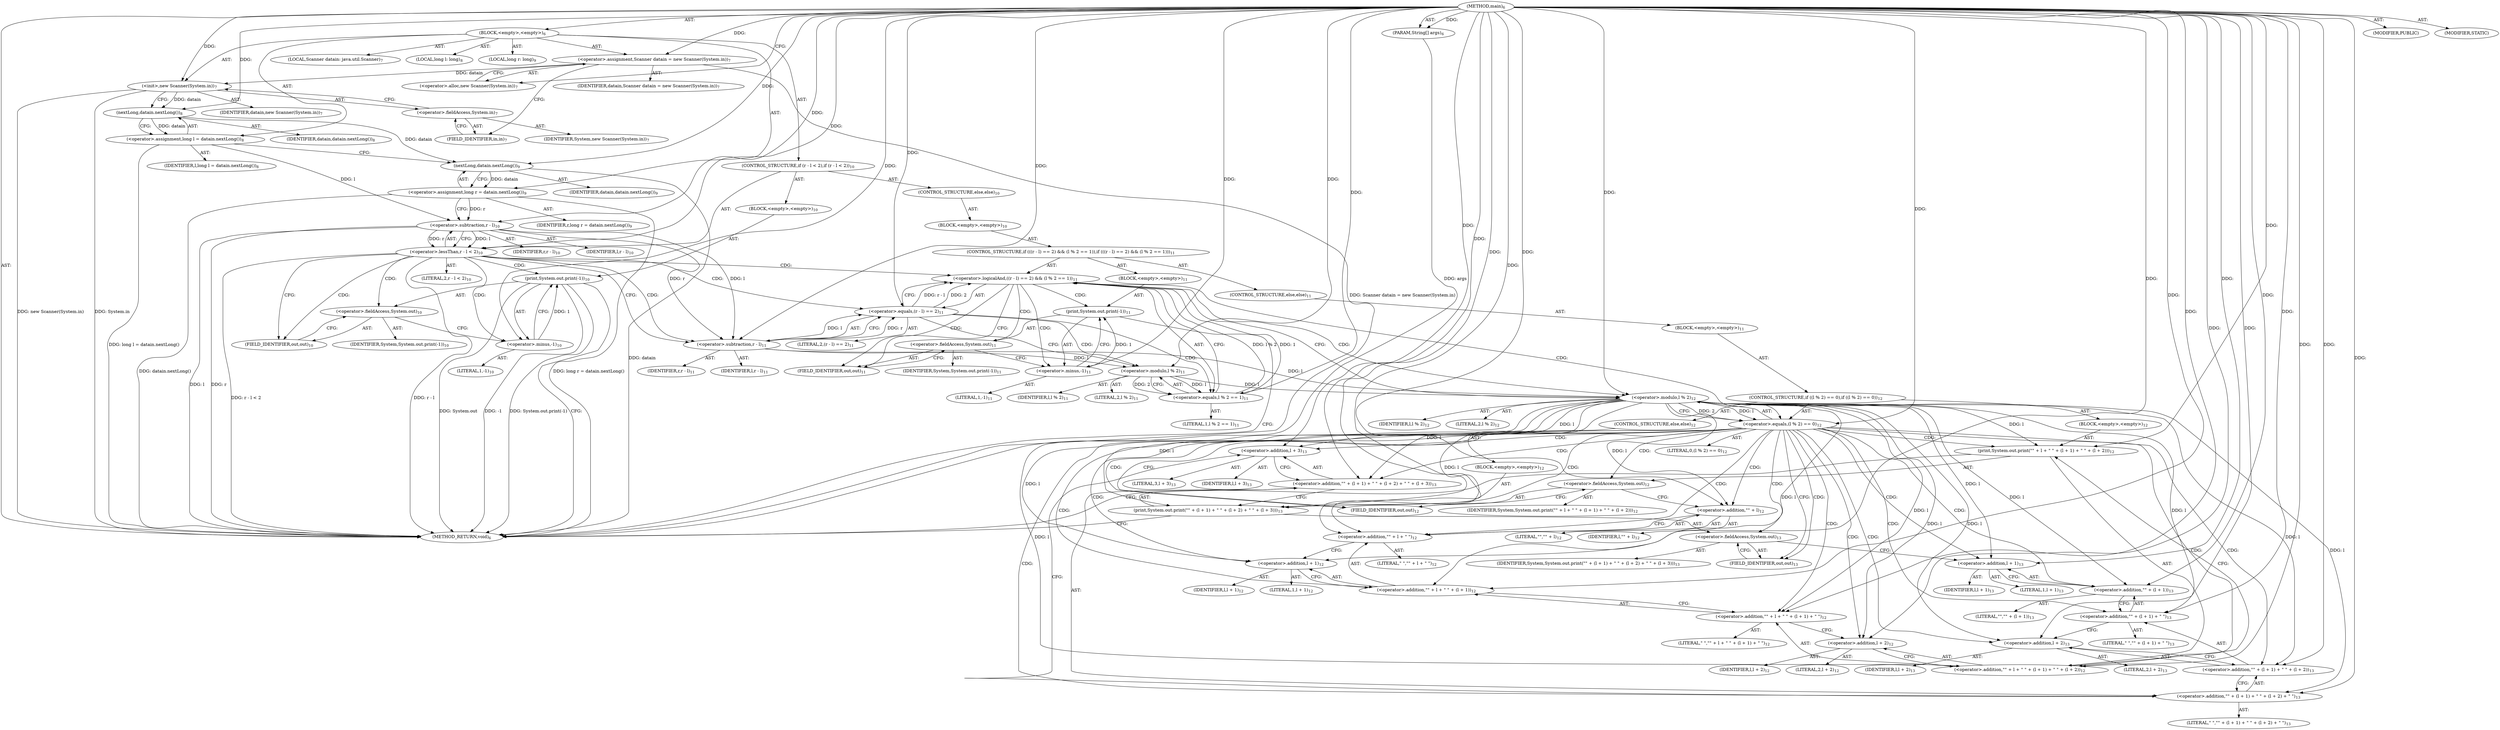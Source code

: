 digraph "main" {  
"19" [label = <(METHOD,main)<SUB>6</SUB>> ]
"20" [label = <(PARAM,String[] args)<SUB>6</SUB>> ]
"21" [label = <(BLOCK,&lt;empty&gt;,&lt;empty&gt;)<SUB>6</SUB>> ]
"4" [label = <(LOCAL,Scanner datain: java.util.Scanner)<SUB>7</SUB>> ]
"22" [label = <(&lt;operator&gt;.assignment,Scanner datain = new Scanner(System.in))<SUB>7</SUB>> ]
"23" [label = <(IDENTIFIER,datain,Scanner datain = new Scanner(System.in))<SUB>7</SUB>> ]
"24" [label = <(&lt;operator&gt;.alloc,new Scanner(System.in))<SUB>7</SUB>> ]
"25" [label = <(&lt;init&gt;,new Scanner(System.in))<SUB>7</SUB>> ]
"3" [label = <(IDENTIFIER,datain,new Scanner(System.in))<SUB>7</SUB>> ]
"26" [label = <(&lt;operator&gt;.fieldAccess,System.in)<SUB>7</SUB>> ]
"27" [label = <(IDENTIFIER,System,new Scanner(System.in))<SUB>7</SUB>> ]
"28" [label = <(FIELD_IDENTIFIER,in,in)<SUB>7</SUB>> ]
"29" [label = <(LOCAL,long l: long)<SUB>8</SUB>> ]
"30" [label = <(&lt;operator&gt;.assignment,long l = datain.nextLong())<SUB>8</SUB>> ]
"31" [label = <(IDENTIFIER,l,long l = datain.nextLong())<SUB>8</SUB>> ]
"32" [label = <(nextLong,datain.nextLong())<SUB>8</SUB>> ]
"33" [label = <(IDENTIFIER,datain,datain.nextLong())<SUB>8</SUB>> ]
"34" [label = <(LOCAL,long r: long)<SUB>9</SUB>> ]
"35" [label = <(&lt;operator&gt;.assignment,long r = datain.nextLong())<SUB>9</SUB>> ]
"36" [label = <(IDENTIFIER,r,long r = datain.nextLong())<SUB>9</SUB>> ]
"37" [label = <(nextLong,datain.nextLong())<SUB>9</SUB>> ]
"38" [label = <(IDENTIFIER,datain,datain.nextLong())<SUB>9</SUB>> ]
"39" [label = <(CONTROL_STRUCTURE,if (r - l &lt; 2),if (r - l &lt; 2))<SUB>10</SUB>> ]
"40" [label = <(&lt;operator&gt;.lessThan,r - l &lt; 2)<SUB>10</SUB>> ]
"41" [label = <(&lt;operator&gt;.subtraction,r - l)<SUB>10</SUB>> ]
"42" [label = <(IDENTIFIER,r,r - l)<SUB>10</SUB>> ]
"43" [label = <(IDENTIFIER,l,r - l)<SUB>10</SUB>> ]
"44" [label = <(LITERAL,2,r - l &lt; 2)<SUB>10</SUB>> ]
"45" [label = <(BLOCK,&lt;empty&gt;,&lt;empty&gt;)<SUB>10</SUB>> ]
"46" [label = <(print,System.out.print(-1))<SUB>10</SUB>> ]
"47" [label = <(&lt;operator&gt;.fieldAccess,System.out)<SUB>10</SUB>> ]
"48" [label = <(IDENTIFIER,System,System.out.print(-1))<SUB>10</SUB>> ]
"49" [label = <(FIELD_IDENTIFIER,out,out)<SUB>10</SUB>> ]
"50" [label = <(&lt;operator&gt;.minus,-1)<SUB>10</SUB>> ]
"51" [label = <(LITERAL,1,-1)<SUB>10</SUB>> ]
"52" [label = <(CONTROL_STRUCTURE,else,else)<SUB>10</SUB>> ]
"53" [label = <(BLOCK,&lt;empty&gt;,&lt;empty&gt;)<SUB>10</SUB>> ]
"54" [label = <(CONTROL_STRUCTURE,if (((r - l) == 2) &amp;&amp; (l % 2 == 1)),if (((r - l) == 2) &amp;&amp; (l % 2 == 1)))<SUB>11</SUB>> ]
"55" [label = <(&lt;operator&gt;.logicalAnd,((r - l) == 2) &amp;&amp; (l % 2 == 1))<SUB>11</SUB>> ]
"56" [label = <(&lt;operator&gt;.equals,(r - l) == 2)<SUB>11</SUB>> ]
"57" [label = <(&lt;operator&gt;.subtraction,r - l)<SUB>11</SUB>> ]
"58" [label = <(IDENTIFIER,r,r - l)<SUB>11</SUB>> ]
"59" [label = <(IDENTIFIER,l,r - l)<SUB>11</SUB>> ]
"60" [label = <(LITERAL,2,(r - l) == 2)<SUB>11</SUB>> ]
"61" [label = <(&lt;operator&gt;.equals,l % 2 == 1)<SUB>11</SUB>> ]
"62" [label = <(&lt;operator&gt;.modulo,l % 2)<SUB>11</SUB>> ]
"63" [label = <(IDENTIFIER,l,l % 2)<SUB>11</SUB>> ]
"64" [label = <(LITERAL,2,l % 2)<SUB>11</SUB>> ]
"65" [label = <(LITERAL,1,l % 2 == 1)<SUB>11</SUB>> ]
"66" [label = <(BLOCK,&lt;empty&gt;,&lt;empty&gt;)<SUB>11</SUB>> ]
"67" [label = <(print,System.out.print(-1))<SUB>11</SUB>> ]
"68" [label = <(&lt;operator&gt;.fieldAccess,System.out)<SUB>11</SUB>> ]
"69" [label = <(IDENTIFIER,System,System.out.print(-1))<SUB>11</SUB>> ]
"70" [label = <(FIELD_IDENTIFIER,out,out)<SUB>11</SUB>> ]
"71" [label = <(&lt;operator&gt;.minus,-1)<SUB>11</SUB>> ]
"72" [label = <(LITERAL,1,-1)<SUB>11</SUB>> ]
"73" [label = <(CONTROL_STRUCTURE,else,else)<SUB>11</SUB>> ]
"74" [label = <(BLOCK,&lt;empty&gt;,&lt;empty&gt;)<SUB>11</SUB>> ]
"75" [label = <(CONTROL_STRUCTURE,if ((l % 2) == 0),if ((l % 2) == 0))<SUB>12</SUB>> ]
"76" [label = <(&lt;operator&gt;.equals,(l % 2) == 0)<SUB>12</SUB>> ]
"77" [label = <(&lt;operator&gt;.modulo,l % 2)<SUB>12</SUB>> ]
"78" [label = <(IDENTIFIER,l,l % 2)<SUB>12</SUB>> ]
"79" [label = <(LITERAL,2,l % 2)<SUB>12</SUB>> ]
"80" [label = <(LITERAL,0,(l % 2) == 0)<SUB>12</SUB>> ]
"81" [label = <(BLOCK,&lt;empty&gt;,&lt;empty&gt;)<SUB>12</SUB>> ]
"82" [label = <(print,System.out.print(&quot;&quot; + l + &quot; &quot; + (l + 1) + &quot; &quot; + (l + 2)))<SUB>12</SUB>> ]
"83" [label = <(&lt;operator&gt;.fieldAccess,System.out)<SUB>12</SUB>> ]
"84" [label = <(IDENTIFIER,System,System.out.print(&quot;&quot; + l + &quot; &quot; + (l + 1) + &quot; &quot; + (l + 2)))<SUB>12</SUB>> ]
"85" [label = <(FIELD_IDENTIFIER,out,out)<SUB>12</SUB>> ]
"86" [label = <(&lt;operator&gt;.addition,&quot;&quot; + l + &quot; &quot; + (l + 1) + &quot; &quot; + (l + 2))<SUB>12</SUB>> ]
"87" [label = <(&lt;operator&gt;.addition,&quot;&quot; + l + &quot; &quot; + (l + 1) + &quot; &quot;)<SUB>12</SUB>> ]
"88" [label = <(&lt;operator&gt;.addition,&quot;&quot; + l + &quot; &quot; + (l + 1))<SUB>12</SUB>> ]
"89" [label = <(&lt;operator&gt;.addition,&quot;&quot; + l + &quot; &quot;)<SUB>12</SUB>> ]
"90" [label = <(&lt;operator&gt;.addition,&quot;&quot; + l)<SUB>12</SUB>> ]
"91" [label = <(LITERAL,&quot;&quot;,&quot;&quot; + l)<SUB>12</SUB>> ]
"92" [label = <(IDENTIFIER,l,&quot;&quot; + l)<SUB>12</SUB>> ]
"93" [label = <(LITERAL,&quot; &quot;,&quot;&quot; + l + &quot; &quot;)<SUB>12</SUB>> ]
"94" [label = <(&lt;operator&gt;.addition,l + 1)<SUB>12</SUB>> ]
"95" [label = <(IDENTIFIER,l,l + 1)<SUB>12</SUB>> ]
"96" [label = <(LITERAL,1,l + 1)<SUB>12</SUB>> ]
"97" [label = <(LITERAL,&quot; &quot;,&quot;&quot; + l + &quot; &quot; + (l + 1) + &quot; &quot;)<SUB>12</SUB>> ]
"98" [label = <(&lt;operator&gt;.addition,l + 2)<SUB>12</SUB>> ]
"99" [label = <(IDENTIFIER,l,l + 2)<SUB>12</SUB>> ]
"100" [label = <(LITERAL,2,l + 2)<SUB>12</SUB>> ]
"101" [label = <(CONTROL_STRUCTURE,else,else)<SUB>12</SUB>> ]
"102" [label = <(BLOCK,&lt;empty&gt;,&lt;empty&gt;)<SUB>12</SUB>> ]
"103" [label = <(print,System.out.print(&quot;&quot; + (l + 1) + &quot; &quot; + (l + 2) + &quot; &quot; + (l + 3)))<SUB>13</SUB>> ]
"104" [label = <(&lt;operator&gt;.fieldAccess,System.out)<SUB>13</SUB>> ]
"105" [label = <(IDENTIFIER,System,System.out.print(&quot;&quot; + (l + 1) + &quot; &quot; + (l + 2) + &quot; &quot; + (l + 3)))<SUB>13</SUB>> ]
"106" [label = <(FIELD_IDENTIFIER,out,out)<SUB>13</SUB>> ]
"107" [label = <(&lt;operator&gt;.addition,&quot;&quot; + (l + 1) + &quot; &quot; + (l + 2) + &quot; &quot; + (l + 3))<SUB>13</SUB>> ]
"108" [label = <(&lt;operator&gt;.addition,&quot;&quot; + (l + 1) + &quot; &quot; + (l + 2) + &quot; &quot;)<SUB>13</SUB>> ]
"109" [label = <(&lt;operator&gt;.addition,&quot;&quot; + (l + 1) + &quot; &quot; + (l + 2))<SUB>13</SUB>> ]
"110" [label = <(&lt;operator&gt;.addition,&quot;&quot; + (l + 1) + &quot; &quot;)<SUB>13</SUB>> ]
"111" [label = <(&lt;operator&gt;.addition,&quot;&quot; + (l + 1))<SUB>13</SUB>> ]
"112" [label = <(LITERAL,&quot;&quot;,&quot;&quot; + (l + 1))<SUB>13</SUB>> ]
"113" [label = <(&lt;operator&gt;.addition,l + 1)<SUB>13</SUB>> ]
"114" [label = <(IDENTIFIER,l,l + 1)<SUB>13</SUB>> ]
"115" [label = <(LITERAL,1,l + 1)<SUB>13</SUB>> ]
"116" [label = <(LITERAL,&quot; &quot;,&quot;&quot; + (l + 1) + &quot; &quot;)<SUB>13</SUB>> ]
"117" [label = <(&lt;operator&gt;.addition,l + 2)<SUB>13</SUB>> ]
"118" [label = <(IDENTIFIER,l,l + 2)<SUB>13</SUB>> ]
"119" [label = <(LITERAL,2,l + 2)<SUB>13</SUB>> ]
"120" [label = <(LITERAL,&quot; &quot;,&quot;&quot; + (l + 1) + &quot; &quot; + (l + 2) + &quot; &quot;)<SUB>13</SUB>> ]
"121" [label = <(&lt;operator&gt;.addition,l + 3)<SUB>13</SUB>> ]
"122" [label = <(IDENTIFIER,l,l + 3)<SUB>13</SUB>> ]
"123" [label = <(LITERAL,3,l + 3)<SUB>13</SUB>> ]
"124" [label = <(MODIFIER,PUBLIC)> ]
"125" [label = <(MODIFIER,STATIC)> ]
"126" [label = <(METHOD_RETURN,void)<SUB>6</SUB>> ]
  "19" -> "20"  [ label = "AST: "] 
  "19" -> "21"  [ label = "AST: "] 
  "19" -> "124"  [ label = "AST: "] 
  "19" -> "125"  [ label = "AST: "] 
  "19" -> "126"  [ label = "AST: "] 
  "21" -> "4"  [ label = "AST: "] 
  "21" -> "22"  [ label = "AST: "] 
  "21" -> "25"  [ label = "AST: "] 
  "21" -> "29"  [ label = "AST: "] 
  "21" -> "30"  [ label = "AST: "] 
  "21" -> "34"  [ label = "AST: "] 
  "21" -> "35"  [ label = "AST: "] 
  "21" -> "39"  [ label = "AST: "] 
  "22" -> "23"  [ label = "AST: "] 
  "22" -> "24"  [ label = "AST: "] 
  "25" -> "3"  [ label = "AST: "] 
  "25" -> "26"  [ label = "AST: "] 
  "26" -> "27"  [ label = "AST: "] 
  "26" -> "28"  [ label = "AST: "] 
  "30" -> "31"  [ label = "AST: "] 
  "30" -> "32"  [ label = "AST: "] 
  "32" -> "33"  [ label = "AST: "] 
  "35" -> "36"  [ label = "AST: "] 
  "35" -> "37"  [ label = "AST: "] 
  "37" -> "38"  [ label = "AST: "] 
  "39" -> "40"  [ label = "AST: "] 
  "39" -> "45"  [ label = "AST: "] 
  "39" -> "52"  [ label = "AST: "] 
  "40" -> "41"  [ label = "AST: "] 
  "40" -> "44"  [ label = "AST: "] 
  "41" -> "42"  [ label = "AST: "] 
  "41" -> "43"  [ label = "AST: "] 
  "45" -> "46"  [ label = "AST: "] 
  "46" -> "47"  [ label = "AST: "] 
  "46" -> "50"  [ label = "AST: "] 
  "47" -> "48"  [ label = "AST: "] 
  "47" -> "49"  [ label = "AST: "] 
  "50" -> "51"  [ label = "AST: "] 
  "52" -> "53"  [ label = "AST: "] 
  "53" -> "54"  [ label = "AST: "] 
  "54" -> "55"  [ label = "AST: "] 
  "54" -> "66"  [ label = "AST: "] 
  "54" -> "73"  [ label = "AST: "] 
  "55" -> "56"  [ label = "AST: "] 
  "55" -> "61"  [ label = "AST: "] 
  "56" -> "57"  [ label = "AST: "] 
  "56" -> "60"  [ label = "AST: "] 
  "57" -> "58"  [ label = "AST: "] 
  "57" -> "59"  [ label = "AST: "] 
  "61" -> "62"  [ label = "AST: "] 
  "61" -> "65"  [ label = "AST: "] 
  "62" -> "63"  [ label = "AST: "] 
  "62" -> "64"  [ label = "AST: "] 
  "66" -> "67"  [ label = "AST: "] 
  "67" -> "68"  [ label = "AST: "] 
  "67" -> "71"  [ label = "AST: "] 
  "68" -> "69"  [ label = "AST: "] 
  "68" -> "70"  [ label = "AST: "] 
  "71" -> "72"  [ label = "AST: "] 
  "73" -> "74"  [ label = "AST: "] 
  "74" -> "75"  [ label = "AST: "] 
  "75" -> "76"  [ label = "AST: "] 
  "75" -> "81"  [ label = "AST: "] 
  "75" -> "101"  [ label = "AST: "] 
  "76" -> "77"  [ label = "AST: "] 
  "76" -> "80"  [ label = "AST: "] 
  "77" -> "78"  [ label = "AST: "] 
  "77" -> "79"  [ label = "AST: "] 
  "81" -> "82"  [ label = "AST: "] 
  "82" -> "83"  [ label = "AST: "] 
  "82" -> "86"  [ label = "AST: "] 
  "83" -> "84"  [ label = "AST: "] 
  "83" -> "85"  [ label = "AST: "] 
  "86" -> "87"  [ label = "AST: "] 
  "86" -> "98"  [ label = "AST: "] 
  "87" -> "88"  [ label = "AST: "] 
  "87" -> "97"  [ label = "AST: "] 
  "88" -> "89"  [ label = "AST: "] 
  "88" -> "94"  [ label = "AST: "] 
  "89" -> "90"  [ label = "AST: "] 
  "89" -> "93"  [ label = "AST: "] 
  "90" -> "91"  [ label = "AST: "] 
  "90" -> "92"  [ label = "AST: "] 
  "94" -> "95"  [ label = "AST: "] 
  "94" -> "96"  [ label = "AST: "] 
  "98" -> "99"  [ label = "AST: "] 
  "98" -> "100"  [ label = "AST: "] 
  "101" -> "102"  [ label = "AST: "] 
  "102" -> "103"  [ label = "AST: "] 
  "103" -> "104"  [ label = "AST: "] 
  "103" -> "107"  [ label = "AST: "] 
  "104" -> "105"  [ label = "AST: "] 
  "104" -> "106"  [ label = "AST: "] 
  "107" -> "108"  [ label = "AST: "] 
  "107" -> "121"  [ label = "AST: "] 
  "108" -> "109"  [ label = "AST: "] 
  "108" -> "120"  [ label = "AST: "] 
  "109" -> "110"  [ label = "AST: "] 
  "109" -> "117"  [ label = "AST: "] 
  "110" -> "111"  [ label = "AST: "] 
  "110" -> "116"  [ label = "AST: "] 
  "111" -> "112"  [ label = "AST: "] 
  "111" -> "113"  [ label = "AST: "] 
  "113" -> "114"  [ label = "AST: "] 
  "113" -> "115"  [ label = "AST: "] 
  "117" -> "118"  [ label = "AST: "] 
  "117" -> "119"  [ label = "AST: "] 
  "121" -> "122"  [ label = "AST: "] 
  "121" -> "123"  [ label = "AST: "] 
  "22" -> "28"  [ label = "CFG: "] 
  "25" -> "32"  [ label = "CFG: "] 
  "30" -> "37"  [ label = "CFG: "] 
  "35" -> "41"  [ label = "CFG: "] 
  "24" -> "22"  [ label = "CFG: "] 
  "26" -> "25"  [ label = "CFG: "] 
  "32" -> "30"  [ label = "CFG: "] 
  "37" -> "35"  [ label = "CFG: "] 
  "40" -> "49"  [ label = "CFG: "] 
  "40" -> "57"  [ label = "CFG: "] 
  "28" -> "26"  [ label = "CFG: "] 
  "41" -> "40"  [ label = "CFG: "] 
  "46" -> "126"  [ label = "CFG: "] 
  "47" -> "50"  [ label = "CFG: "] 
  "50" -> "46"  [ label = "CFG: "] 
  "49" -> "47"  [ label = "CFG: "] 
  "55" -> "70"  [ label = "CFG: "] 
  "55" -> "77"  [ label = "CFG: "] 
  "56" -> "55"  [ label = "CFG: "] 
  "56" -> "62"  [ label = "CFG: "] 
  "61" -> "55"  [ label = "CFG: "] 
  "67" -> "126"  [ label = "CFG: "] 
  "57" -> "56"  [ label = "CFG: "] 
  "62" -> "61"  [ label = "CFG: "] 
  "68" -> "71"  [ label = "CFG: "] 
  "71" -> "67"  [ label = "CFG: "] 
  "70" -> "68"  [ label = "CFG: "] 
  "76" -> "85"  [ label = "CFG: "] 
  "76" -> "106"  [ label = "CFG: "] 
  "77" -> "76"  [ label = "CFG: "] 
  "82" -> "126"  [ label = "CFG: "] 
  "83" -> "90"  [ label = "CFG: "] 
  "86" -> "82"  [ label = "CFG: "] 
  "103" -> "126"  [ label = "CFG: "] 
  "85" -> "83"  [ label = "CFG: "] 
  "87" -> "98"  [ label = "CFG: "] 
  "98" -> "86"  [ label = "CFG: "] 
  "104" -> "113"  [ label = "CFG: "] 
  "107" -> "103"  [ label = "CFG: "] 
  "88" -> "87"  [ label = "CFG: "] 
  "106" -> "104"  [ label = "CFG: "] 
  "108" -> "121"  [ label = "CFG: "] 
  "121" -> "107"  [ label = "CFG: "] 
  "89" -> "94"  [ label = "CFG: "] 
  "94" -> "88"  [ label = "CFG: "] 
  "109" -> "108"  [ label = "CFG: "] 
  "90" -> "89"  [ label = "CFG: "] 
  "110" -> "117"  [ label = "CFG: "] 
  "117" -> "109"  [ label = "CFG: "] 
  "111" -> "110"  [ label = "CFG: "] 
  "113" -> "111"  [ label = "CFG: "] 
  "19" -> "24"  [ label = "CFG: "] 
  "20" -> "126"  [ label = "DDG: args"] 
  "22" -> "126"  [ label = "DDG: Scanner datain = new Scanner(System.in)"] 
  "25" -> "126"  [ label = "DDG: System.in"] 
  "25" -> "126"  [ label = "DDG: new Scanner(System.in)"] 
  "30" -> "126"  [ label = "DDG: long l = datain.nextLong()"] 
  "37" -> "126"  [ label = "DDG: datain"] 
  "35" -> "126"  [ label = "DDG: datain.nextLong()"] 
  "35" -> "126"  [ label = "DDG: long r = datain.nextLong()"] 
  "41" -> "126"  [ label = "DDG: r"] 
  "41" -> "126"  [ label = "DDG: l"] 
  "40" -> "126"  [ label = "DDG: r - l"] 
  "40" -> "126"  [ label = "DDG: r - l &lt; 2"] 
  "46" -> "126"  [ label = "DDG: System.out"] 
  "46" -> "126"  [ label = "DDG: -1"] 
  "46" -> "126"  [ label = "DDG: System.out.print(-1)"] 
  "19" -> "20"  [ label = "DDG: "] 
  "19" -> "22"  [ label = "DDG: "] 
  "32" -> "30"  [ label = "DDG: datain"] 
  "37" -> "35"  [ label = "DDG: datain"] 
  "22" -> "25"  [ label = "DDG: datain"] 
  "19" -> "25"  [ label = "DDG: "] 
  "25" -> "32"  [ label = "DDG: datain"] 
  "19" -> "32"  [ label = "DDG: "] 
  "32" -> "37"  [ label = "DDG: datain"] 
  "19" -> "37"  [ label = "DDG: "] 
  "41" -> "40"  [ label = "DDG: r"] 
  "41" -> "40"  [ label = "DDG: l"] 
  "19" -> "40"  [ label = "DDG: "] 
  "35" -> "41"  [ label = "DDG: r"] 
  "19" -> "41"  [ label = "DDG: "] 
  "30" -> "41"  [ label = "DDG: l"] 
  "50" -> "46"  [ label = "DDG: 1"] 
  "19" -> "50"  [ label = "DDG: "] 
  "56" -> "55"  [ label = "DDG: r - l"] 
  "56" -> "55"  [ label = "DDG: 2"] 
  "61" -> "55"  [ label = "DDG: l % 2"] 
  "61" -> "55"  [ label = "DDG: 1"] 
  "57" -> "56"  [ label = "DDG: r"] 
  "57" -> "56"  [ label = "DDG: l"] 
  "19" -> "56"  [ label = "DDG: "] 
  "62" -> "61"  [ label = "DDG: l"] 
  "62" -> "61"  [ label = "DDG: 2"] 
  "19" -> "61"  [ label = "DDG: "] 
  "71" -> "67"  [ label = "DDG: 1"] 
  "41" -> "57"  [ label = "DDG: r"] 
  "19" -> "57"  [ label = "DDG: "] 
  "41" -> "57"  [ label = "DDG: l"] 
  "57" -> "62"  [ label = "DDG: l"] 
  "19" -> "62"  [ label = "DDG: "] 
  "19" -> "71"  [ label = "DDG: "] 
  "77" -> "76"  [ label = "DDG: l"] 
  "77" -> "76"  [ label = "DDG: 2"] 
  "19" -> "76"  [ label = "DDG: "] 
  "57" -> "77"  [ label = "DDG: l"] 
  "62" -> "77"  [ label = "DDG: l"] 
  "19" -> "77"  [ label = "DDG: "] 
  "19" -> "82"  [ label = "DDG: "] 
  "77" -> "82"  [ label = "DDG: l"] 
  "19" -> "86"  [ label = "DDG: "] 
  "77" -> "86"  [ label = "DDG: l"] 
  "19" -> "103"  [ label = "DDG: "] 
  "77" -> "103"  [ label = "DDG: l"] 
  "19" -> "87"  [ label = "DDG: "] 
  "77" -> "87"  [ label = "DDG: l"] 
  "19" -> "98"  [ label = "DDG: "] 
  "77" -> "98"  [ label = "DDG: l"] 
  "19" -> "107"  [ label = "DDG: "] 
  "77" -> "107"  [ label = "DDG: l"] 
  "19" -> "88"  [ label = "DDG: "] 
  "77" -> "88"  [ label = "DDG: l"] 
  "19" -> "108"  [ label = "DDG: "] 
  "77" -> "108"  [ label = "DDG: l"] 
  "19" -> "121"  [ label = "DDG: "] 
  "77" -> "121"  [ label = "DDG: l"] 
  "19" -> "89"  [ label = "DDG: "] 
  "77" -> "89"  [ label = "DDG: l"] 
  "19" -> "94"  [ label = "DDG: "] 
  "77" -> "94"  [ label = "DDG: l"] 
  "19" -> "109"  [ label = "DDG: "] 
  "77" -> "109"  [ label = "DDG: l"] 
  "19" -> "90"  [ label = "DDG: "] 
  "77" -> "90"  [ label = "DDG: l"] 
  "19" -> "110"  [ label = "DDG: "] 
  "77" -> "110"  [ label = "DDG: l"] 
  "19" -> "117"  [ label = "DDG: "] 
  "77" -> "117"  [ label = "DDG: l"] 
  "19" -> "111"  [ label = "DDG: "] 
  "77" -> "111"  [ label = "DDG: l"] 
  "77" -> "113"  [ label = "DDG: l"] 
  "19" -> "113"  [ label = "DDG: "] 
  "40" -> "47"  [ label = "CDG: "] 
  "40" -> "49"  [ label = "CDG: "] 
  "40" -> "57"  [ label = "CDG: "] 
  "40" -> "46"  [ label = "CDG: "] 
  "40" -> "56"  [ label = "CDG: "] 
  "40" -> "50"  [ label = "CDG: "] 
  "40" -> "55"  [ label = "CDG: "] 
  "55" -> "68"  [ label = "CDG: "] 
  "55" -> "77"  [ label = "CDG: "] 
  "55" -> "67"  [ label = "CDG: "] 
  "55" -> "76"  [ label = "CDG: "] 
  "55" -> "71"  [ label = "CDG: "] 
  "55" -> "70"  [ label = "CDG: "] 
  "56" -> "61"  [ label = "CDG: "] 
  "56" -> "62"  [ label = "CDG: "] 
  "76" -> "107"  [ label = "CDG: "] 
  "76" -> "94"  [ label = "CDG: "] 
  "76" -> "89"  [ label = "CDG: "] 
  "76" -> "98"  [ label = "CDG: "] 
  "76" -> "113"  [ label = "CDG: "] 
  "76" -> "85"  [ label = "CDG: "] 
  "76" -> "103"  [ label = "CDG: "] 
  "76" -> "104"  [ label = "CDG: "] 
  "76" -> "121"  [ label = "CDG: "] 
  "76" -> "106"  [ label = "CDG: "] 
  "76" -> "87"  [ label = "CDG: "] 
  "76" -> "82"  [ label = "CDG: "] 
  "76" -> "90"  [ label = "CDG: "] 
  "76" -> "83"  [ label = "CDG: "] 
  "76" -> "88"  [ label = "CDG: "] 
  "76" -> "110"  [ label = "CDG: "] 
  "76" -> "117"  [ label = "CDG: "] 
  "76" -> "108"  [ label = "CDG: "] 
  "76" -> "111"  [ label = "CDG: "] 
  "76" -> "109"  [ label = "CDG: "] 
  "76" -> "86"  [ label = "CDG: "] 
}
